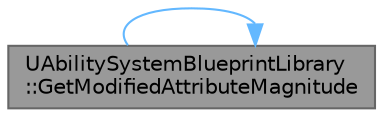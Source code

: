 digraph "UAbilitySystemBlueprintLibrary::GetModifiedAttributeMagnitude"
{
 // INTERACTIVE_SVG=YES
 // LATEX_PDF_SIZE
  bgcolor="transparent";
  edge [fontname=Helvetica,fontsize=10,labelfontname=Helvetica,labelfontsize=10];
  node [fontname=Helvetica,fontsize=10,shape=box,height=0.2,width=0.4];
  rankdir="LR";
  Node1 [id="Node000001",label="UAbilitySystemBlueprintLibrary\l::GetModifiedAttributeMagnitude",height=0.2,width=0.4,color="gray40", fillcolor="grey60", style="filled", fontcolor="black",tooltip="Helper function that may be useful to call from native as well."];
  Node1 -> Node1 [id="edge1_Node000001_Node000001",color="steelblue1",style="solid",tooltip=" "];
}

